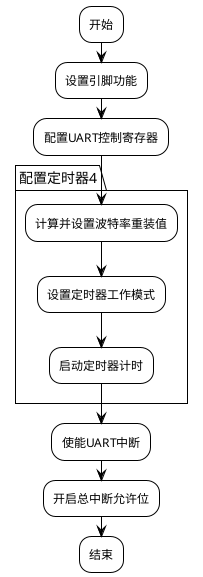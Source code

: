 @startuml
!theme plain
:开始;
:设置引脚功能;
:配置UART控制寄存器;

package 配置定时器4 {
:计算并设置波特率重装值;
:设置定时器工作模式;
:启动定时器计时;
}

:使能UART中断;
:开启总中断允许位;
:结束;
@enduml 